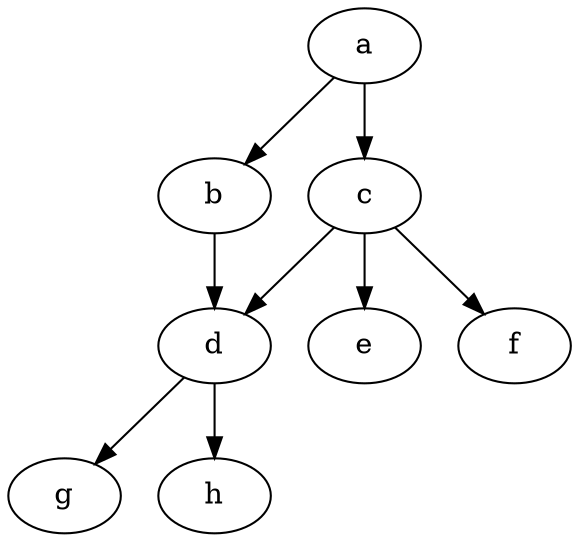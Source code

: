 digraph "example1" {
	a		[weight=2];
	b		[weight=3];
	a -> b 	[weight=1];
	c		[weight=5];
	a -> c	[weight=3];
	d		[weight=1];
	b -> d	[weight=4];
	c -> d	[weight=4];
	e		[weight=2];
	c -> e	[weight=2];
	f		[weight=2];
	c -> f	[weight=1];
	g		[weight=5];
	d -> g	[weight=1];
	h		[weight=2];
	d -> h	[weight=2];	
}